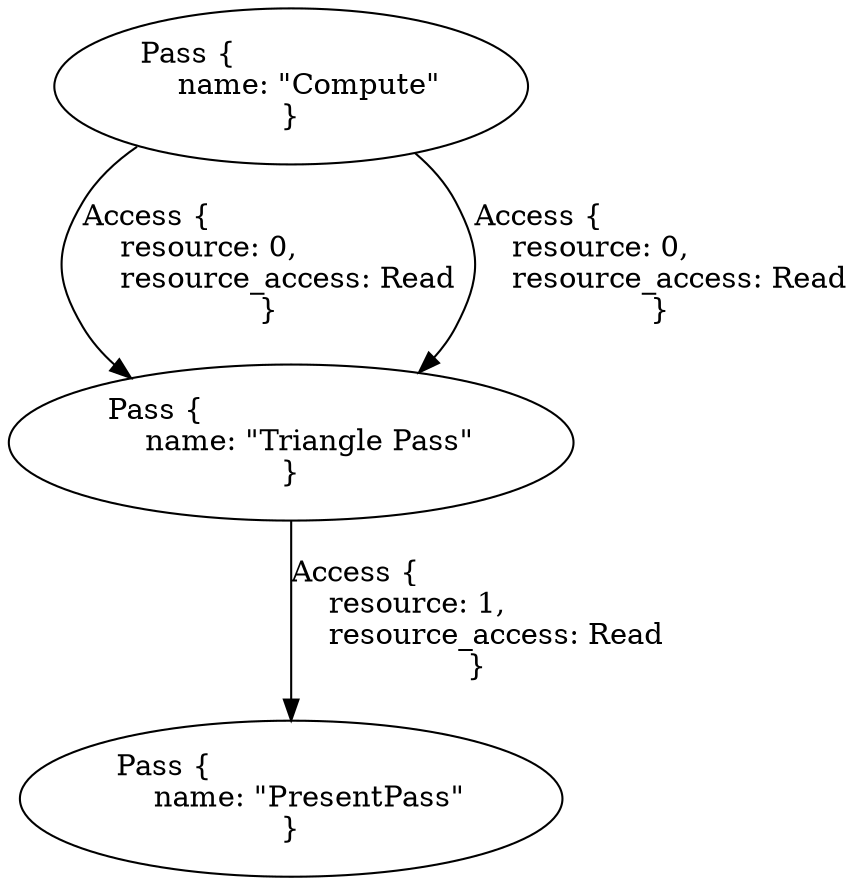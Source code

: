 digraph {
    0 [label="Pass {\l    name: \"Compute\"\l}"]
    1 [label="Pass {\l    name: \"Triangle Pass\"\l}"]
    2 [label="Pass {\l    name: \"PresentPass\"\l}"]
    0 -> 1 [label="Access {\l    resource: 0,\l    resource_access: Read\l}"]
    0 -> 1 [label="Access {\l    resource: 0,\l    resource_access: Read\l}"]
    1 -> 2 [label="Access {\l    resource: 1,\l    resource_access: Read\l}"]
}
